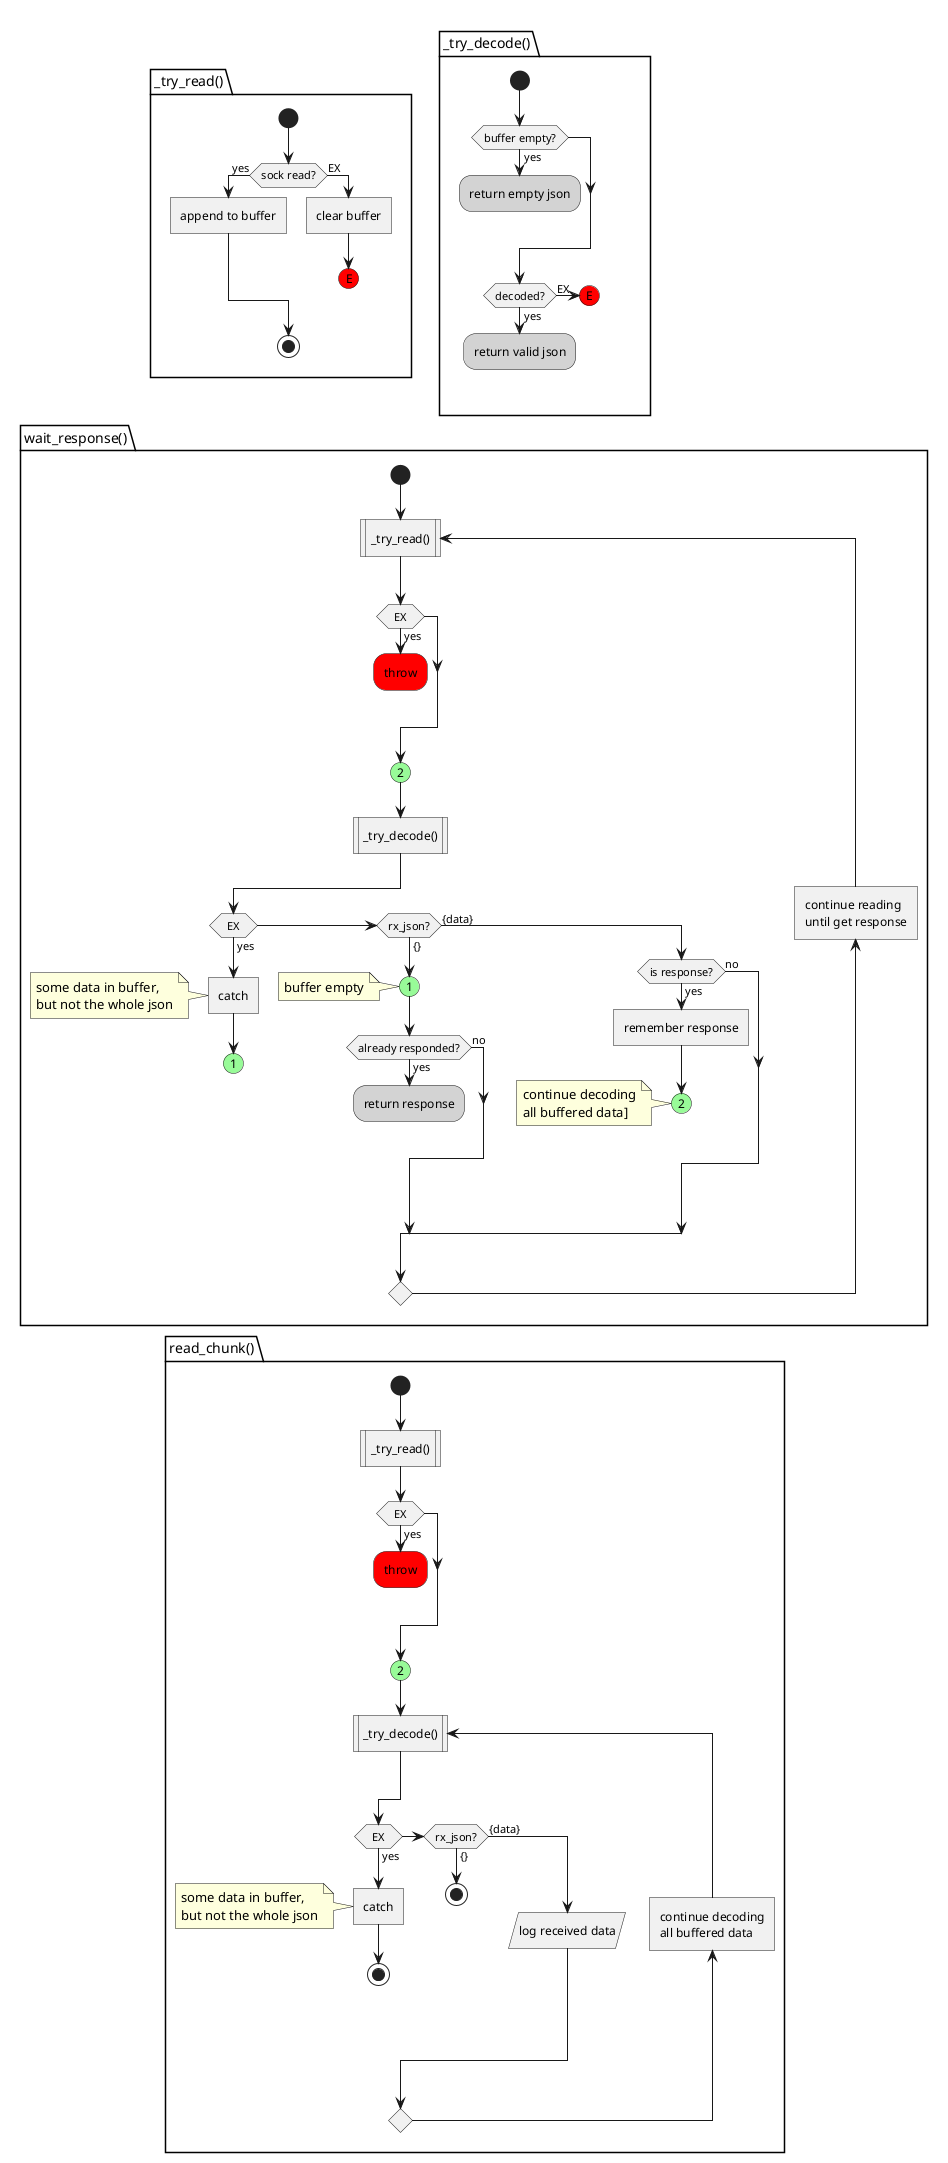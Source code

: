 @startuml

' !pragma useVerticalIf on
skinparam ConditionEndStyle hline


split
    -[hidden]->
    package "_try_read()" {
        start

        if (sock read?) then (yes)
            :append to buffer]
        else (EX)
            :clear buffer]
            #red:(E)
            detach
        endif

        stop
    }

split again
    -[hidden]->
    package "_try_decode()" {
        start

        if (buffer empty?) then (yes)
            #lightgray:return empty json;
            kill
        endif

        if (decoded?) then (yes)
            #lightgray:return valid json;
        else (EX)
            #red:(E)
        endif

        kill
    }

end split

package "wait_response()" {
    start

    repeat :_try_read()|

    if (EX) then (yes)
        #red:throw;
        kill
    endif

    #PaleGreen:(2)

    :_try_decode()|
    if (EX) then (yes)
        :catch]
        note
            some data in buffer,
            but not the whole json
        end note
        #PaleGreen:(1)
        detach

    elseif (rx_json?) then ({})
        #PaleGreen:(1)
        note :buffer empty
        if (already responded?) then (yes)
            #lightgray:return response;
            kill
        else (no)
        endif

    else ({data})
        if (is response?) then (yes)
            :remember response]
            #PaleGreen:(2)
            note
                continue decoding
                all buffered data]
            end note
            detach
        else (no)
        endif
    endif
    backward :continue reading\nuntil get response]
    repeat while
    detach
}

package "read_chunk()" {
    start

    :_try_read()|

    if (EX) then (yes)
        #red:throw;
        kill
    endif

    #PaleGreen:(2)

    repeat :_try_decode()|
    if (EX) then (yes)
        :catch]
        note
            some data in buffer,
            but not the whole json
        end note
        stop
    elseif (rx_json?) then ({})
        stop
    else ({data})
        :log received data/
    endif
    backward :continue decoding\nall buffered data]
    repeat while
    detach
}


@enduml
